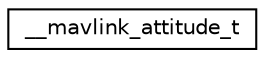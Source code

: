 digraph "Graphical Class Hierarchy"
{
 // INTERACTIVE_SVG=YES
  edge [fontname="Helvetica",fontsize="10",labelfontname="Helvetica",labelfontsize="10"];
  node [fontname="Helvetica",fontsize="10",shape=record];
  rankdir="LR";
  Node1 [label="__mavlink_attitude_t",height=0.2,width=0.4,color="black", fillcolor="white", style="filled",URL="$struct____mavlink__attitude__t.html"];
}
